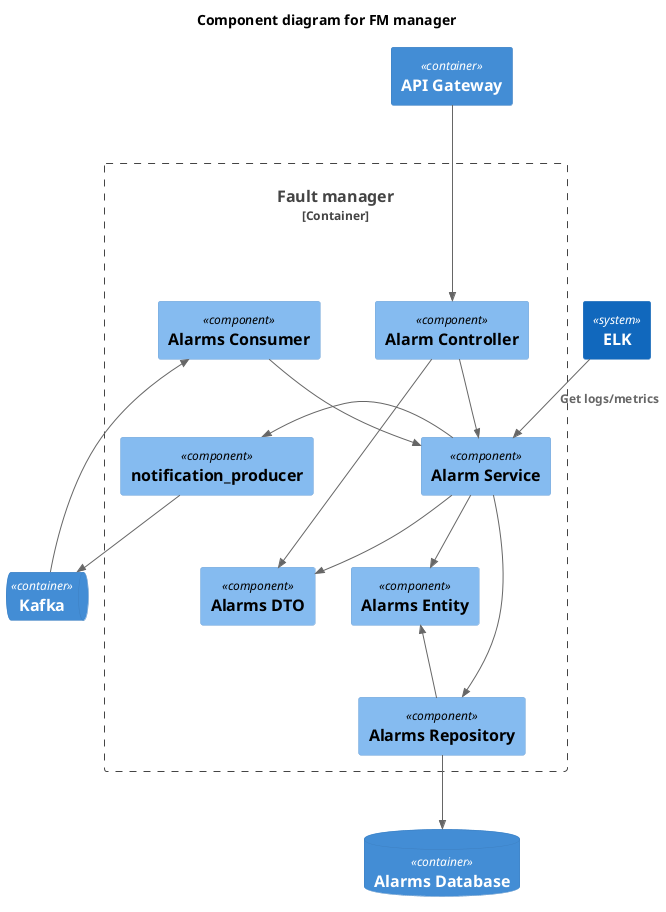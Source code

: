 ﻿@startuml

!include <C4/C4_Component>

title Component diagram for FM manager


Container_Boundary(fault_manager, "Fault manager") {
    Component(alarm_service, "Alarm Service")
    Component(alarm_controller, "Alarm Controller")
    Component(alarm_consumer, "Alarms Consumer")
    Component(notification_producer, "notification_producer")
    Component(alarm_dto, "Alarms DTO")
    Component(alarm_entity, "Alarms Entity")
    Component(alarm_repository, "Alarms Repository")
    
    Rel(alarm_service, alarm_dto, "")
    Rel(alarm_service, alarm_entity, "")
    Rel(alarm_service, alarm_repository, "")
    Rel_L(alarm_service, notification_producer, "")
    Rel(alarm_controller, alarm_service, "")
    Rel(alarm_consumer, alarm_service, "")
    Rel(alarm_controller, alarm_dto, "")
    Rel_U(alarm_repository, alarm_entity, "")
}

Container(api_gateway, "API Gateway")
ContainerDb(alarms_db, "Alarms Database")
System(logging_monitoring, "ELK")
ContainerQueue(kafka, "Kafka")


Rel(logging_monitoring, alarm_service, "Get logs/metrics")
Rel(notification_producer, kafka, "")
Rel(kafka, alarm_consumer,"")
Rel_D(alarm_repository, alarms_db, "")
Rel_D(api_gateway, alarm_controller, "")

@enduml

